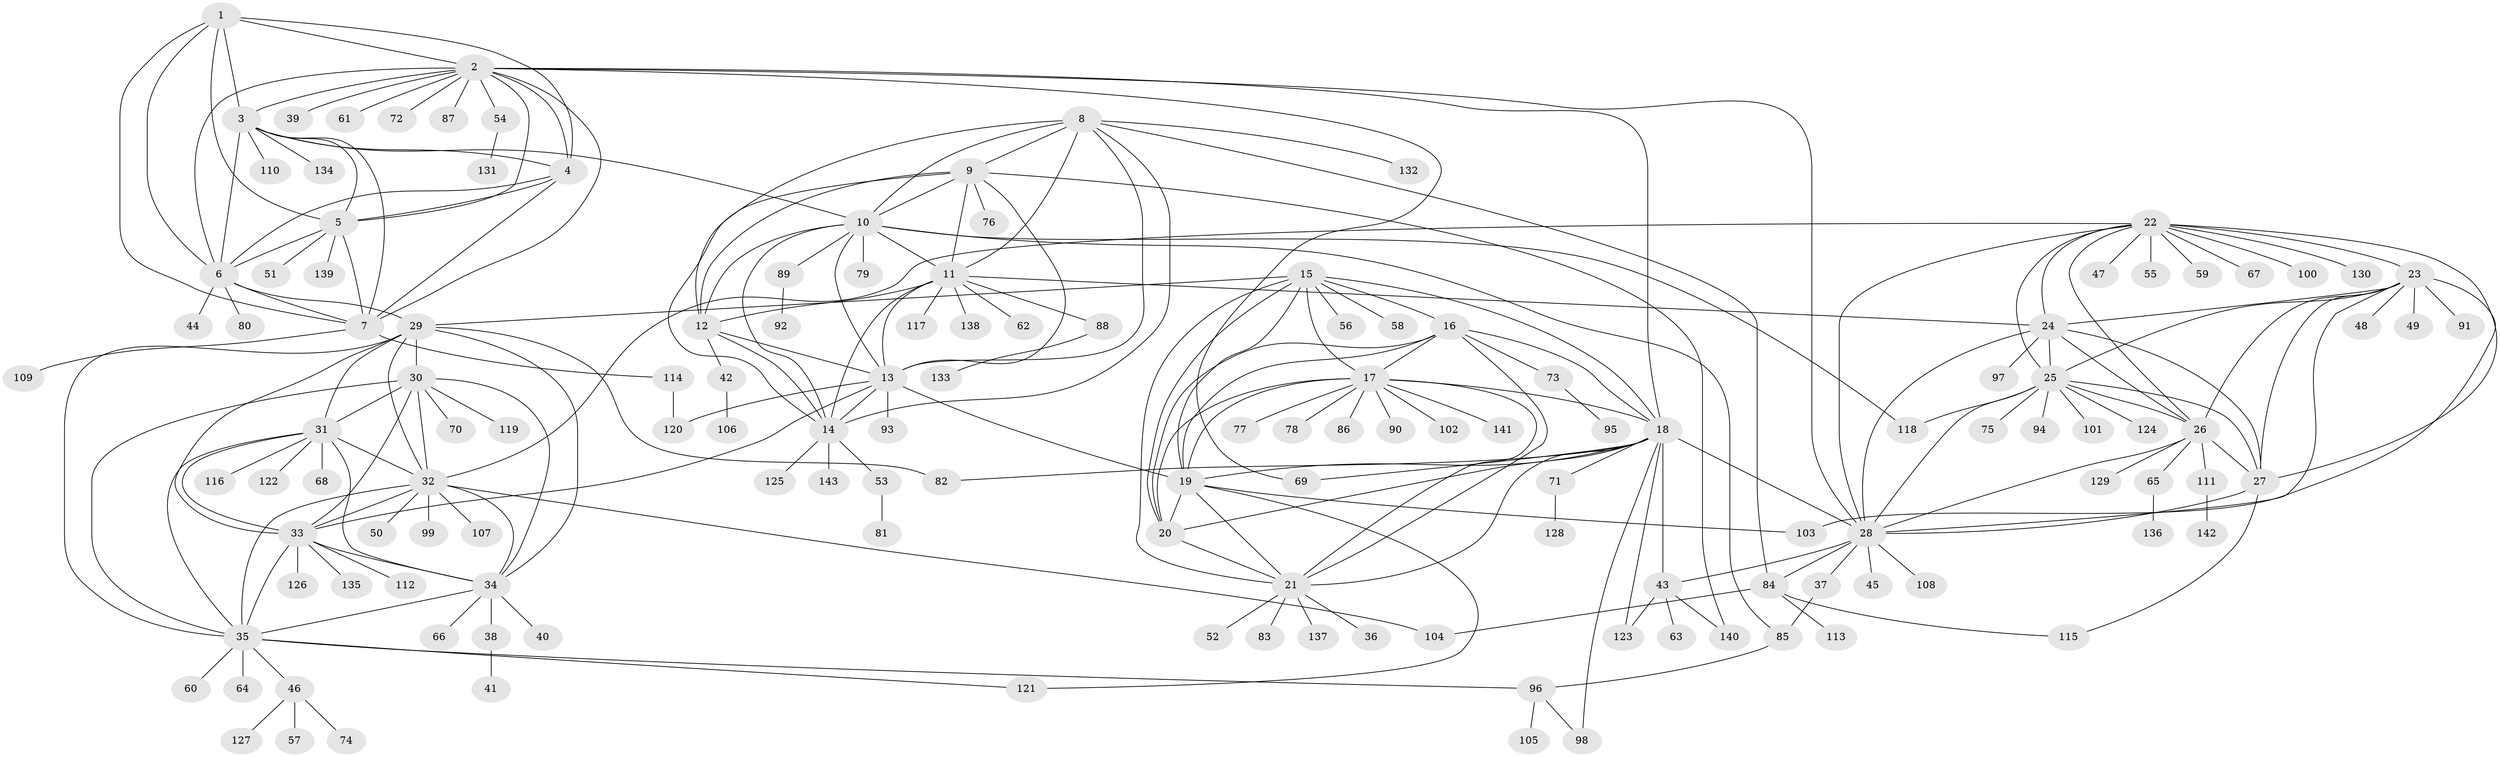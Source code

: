 // coarse degree distribution, {3: 0.03, 9: 0.02, 7: 0.02, 6: 0.02, 16: 0.01, 8: 0.02, 18: 0.01, 4: 0.02, 15: 0.01, 1: 0.76, 10: 0.01, 2: 0.06, 22: 0.01}
// Generated by graph-tools (version 1.1) at 2025/58/03/04/25 21:58:16]
// undirected, 143 vertices, 238 edges
graph export_dot {
graph [start="1"]
  node [color=gray90,style=filled];
  1;
  2;
  3;
  4;
  5;
  6;
  7;
  8;
  9;
  10;
  11;
  12;
  13;
  14;
  15;
  16;
  17;
  18;
  19;
  20;
  21;
  22;
  23;
  24;
  25;
  26;
  27;
  28;
  29;
  30;
  31;
  32;
  33;
  34;
  35;
  36;
  37;
  38;
  39;
  40;
  41;
  42;
  43;
  44;
  45;
  46;
  47;
  48;
  49;
  50;
  51;
  52;
  53;
  54;
  55;
  56;
  57;
  58;
  59;
  60;
  61;
  62;
  63;
  64;
  65;
  66;
  67;
  68;
  69;
  70;
  71;
  72;
  73;
  74;
  75;
  76;
  77;
  78;
  79;
  80;
  81;
  82;
  83;
  84;
  85;
  86;
  87;
  88;
  89;
  90;
  91;
  92;
  93;
  94;
  95;
  96;
  97;
  98;
  99;
  100;
  101;
  102;
  103;
  104;
  105;
  106;
  107;
  108;
  109;
  110;
  111;
  112;
  113;
  114;
  115;
  116;
  117;
  118;
  119;
  120;
  121;
  122;
  123;
  124;
  125;
  126;
  127;
  128;
  129;
  130;
  131;
  132;
  133;
  134;
  135;
  136;
  137;
  138;
  139;
  140;
  141;
  142;
  143;
  1 -- 2;
  1 -- 3;
  1 -- 4;
  1 -- 5;
  1 -- 6;
  1 -- 7;
  2 -- 3;
  2 -- 4;
  2 -- 5;
  2 -- 6;
  2 -- 7;
  2 -- 18;
  2 -- 28;
  2 -- 39;
  2 -- 54;
  2 -- 61;
  2 -- 69;
  2 -- 72;
  2 -- 87;
  3 -- 4;
  3 -- 5;
  3 -- 6;
  3 -- 7;
  3 -- 10;
  3 -- 110;
  3 -- 134;
  4 -- 5;
  4 -- 6;
  4 -- 7;
  5 -- 6;
  5 -- 7;
  5 -- 51;
  5 -- 139;
  6 -- 7;
  6 -- 29;
  6 -- 44;
  6 -- 80;
  7 -- 109;
  7 -- 114;
  8 -- 9;
  8 -- 10;
  8 -- 11;
  8 -- 12;
  8 -- 13;
  8 -- 14;
  8 -- 84;
  8 -- 132;
  9 -- 10;
  9 -- 11;
  9 -- 12;
  9 -- 13;
  9 -- 14;
  9 -- 76;
  9 -- 140;
  10 -- 11;
  10 -- 12;
  10 -- 13;
  10 -- 14;
  10 -- 79;
  10 -- 85;
  10 -- 89;
  10 -- 118;
  11 -- 12;
  11 -- 13;
  11 -- 14;
  11 -- 24;
  11 -- 62;
  11 -- 88;
  11 -- 117;
  11 -- 138;
  12 -- 13;
  12 -- 14;
  12 -- 42;
  13 -- 14;
  13 -- 19;
  13 -- 33;
  13 -- 93;
  13 -- 120;
  14 -- 53;
  14 -- 125;
  14 -- 143;
  15 -- 16;
  15 -- 17;
  15 -- 18;
  15 -- 19;
  15 -- 20;
  15 -- 21;
  15 -- 29;
  15 -- 56;
  15 -- 58;
  16 -- 17;
  16 -- 18;
  16 -- 19;
  16 -- 20;
  16 -- 21;
  16 -- 73;
  17 -- 18;
  17 -- 19;
  17 -- 20;
  17 -- 21;
  17 -- 77;
  17 -- 78;
  17 -- 86;
  17 -- 90;
  17 -- 102;
  17 -- 141;
  18 -- 19;
  18 -- 20;
  18 -- 21;
  18 -- 28;
  18 -- 43;
  18 -- 69;
  18 -- 71;
  18 -- 82;
  18 -- 98;
  18 -- 123;
  19 -- 20;
  19 -- 21;
  19 -- 103;
  19 -- 121;
  20 -- 21;
  21 -- 36;
  21 -- 52;
  21 -- 83;
  21 -- 137;
  22 -- 23;
  22 -- 24;
  22 -- 25;
  22 -- 26;
  22 -- 27;
  22 -- 28;
  22 -- 32;
  22 -- 47;
  22 -- 55;
  22 -- 59;
  22 -- 67;
  22 -- 100;
  22 -- 130;
  23 -- 24;
  23 -- 25;
  23 -- 26;
  23 -- 27;
  23 -- 28;
  23 -- 48;
  23 -- 49;
  23 -- 91;
  23 -- 103;
  24 -- 25;
  24 -- 26;
  24 -- 27;
  24 -- 28;
  24 -- 97;
  25 -- 26;
  25 -- 27;
  25 -- 28;
  25 -- 75;
  25 -- 94;
  25 -- 101;
  25 -- 118;
  25 -- 124;
  26 -- 27;
  26 -- 28;
  26 -- 65;
  26 -- 111;
  26 -- 129;
  27 -- 28;
  27 -- 115;
  28 -- 37;
  28 -- 43;
  28 -- 45;
  28 -- 84;
  28 -- 108;
  29 -- 30;
  29 -- 31;
  29 -- 32;
  29 -- 33;
  29 -- 34;
  29 -- 35;
  29 -- 82;
  30 -- 31;
  30 -- 32;
  30 -- 33;
  30 -- 34;
  30 -- 35;
  30 -- 70;
  30 -- 119;
  31 -- 32;
  31 -- 33;
  31 -- 34;
  31 -- 35;
  31 -- 68;
  31 -- 116;
  31 -- 122;
  32 -- 33;
  32 -- 34;
  32 -- 35;
  32 -- 50;
  32 -- 99;
  32 -- 104;
  32 -- 107;
  33 -- 34;
  33 -- 35;
  33 -- 112;
  33 -- 126;
  33 -- 135;
  34 -- 35;
  34 -- 38;
  34 -- 40;
  34 -- 66;
  35 -- 46;
  35 -- 60;
  35 -- 64;
  35 -- 96;
  35 -- 121;
  37 -- 85;
  38 -- 41;
  42 -- 106;
  43 -- 63;
  43 -- 123;
  43 -- 140;
  46 -- 57;
  46 -- 74;
  46 -- 127;
  53 -- 81;
  54 -- 131;
  65 -- 136;
  71 -- 128;
  73 -- 95;
  84 -- 104;
  84 -- 113;
  84 -- 115;
  85 -- 96;
  88 -- 133;
  89 -- 92;
  96 -- 98;
  96 -- 105;
  111 -- 142;
  114 -- 120;
}
